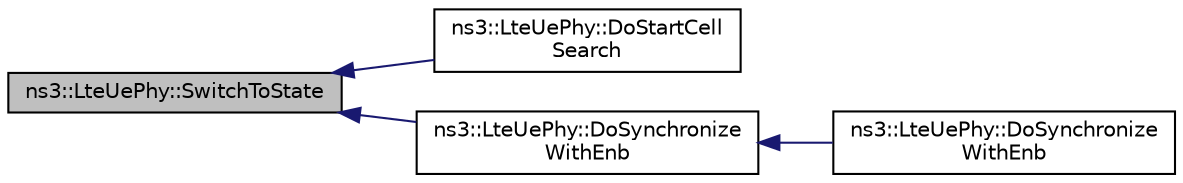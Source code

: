 digraph "ns3::LteUePhy::SwitchToState"
{
  edge [fontname="Helvetica",fontsize="10",labelfontname="Helvetica",labelfontsize="10"];
  node [fontname="Helvetica",fontsize="10",shape=record];
  rankdir="LR";
  Node1 [label="ns3::LteUePhy::SwitchToState",height=0.2,width=0.4,color="black", fillcolor="grey75", style="filled", fontcolor="black"];
  Node1 -> Node2 [dir="back",color="midnightblue",fontsize="10",style="solid"];
  Node2 [label="ns3::LteUePhy::DoStartCell\lSearch",height=0.2,width=0.4,color="black", fillcolor="white", style="filled",URL="$da/ddd/classns3_1_1LteUePhy.html#adc8c51bfadf1311a169581c1877bfd6b"];
  Node1 -> Node3 [dir="back",color="midnightblue",fontsize="10",style="solid"];
  Node3 [label="ns3::LteUePhy::DoSynchronize\lWithEnb",height=0.2,width=0.4,color="black", fillcolor="white", style="filled",URL="$da/ddd/classns3_1_1LteUePhy.html#a73eff1d7da65749d46e20c64fd7ebfa8"];
  Node3 -> Node4 [dir="back",color="midnightblue",fontsize="10",style="solid"];
  Node4 [label="ns3::LteUePhy::DoSynchronize\lWithEnb",height=0.2,width=0.4,color="black", fillcolor="white", style="filled",URL="$da/ddd/classns3_1_1LteUePhy.html#a2ac05c2a5a5a71783296e7f0ce1deae6"];
}
